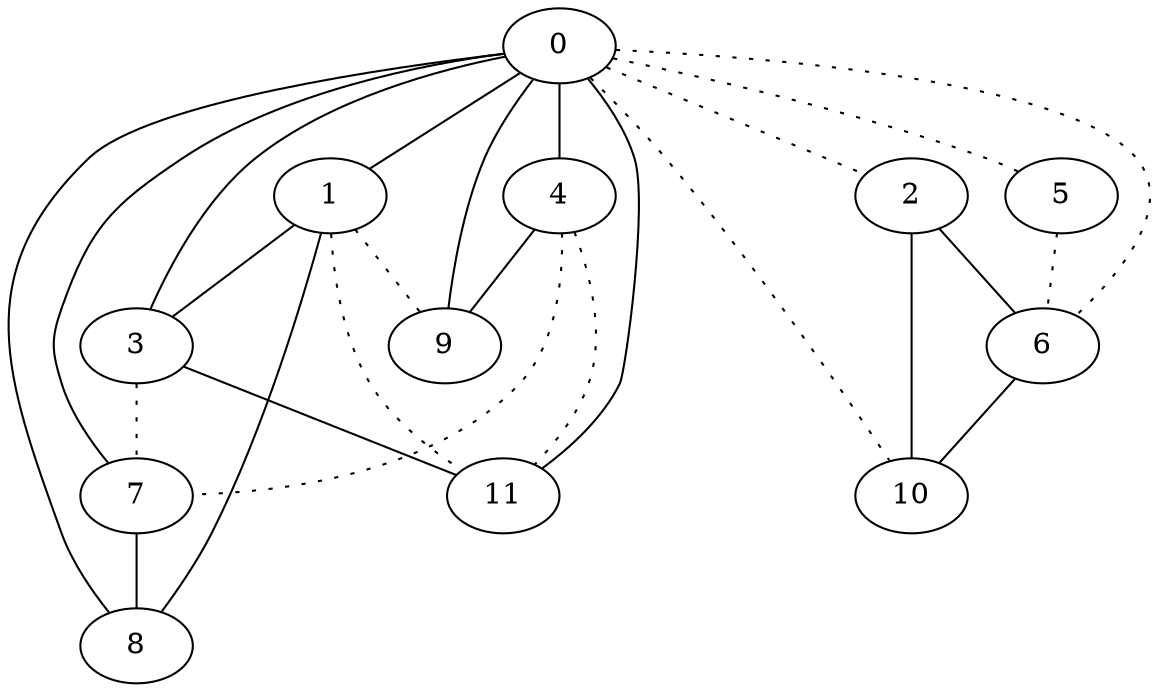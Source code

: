 graph {
a0 -- a1;
a0 -- a2 [style=dotted];
a0 -- a3;
a0 -- a4;
a0 -- a5 [style=dotted];
a0 -- a6 [style=dotted];
a0 -- a7;
a0 -- a8;
a0 -- a9;
a0 -- a10 [style=dotted];
a0 -- a11;
a1 -- a3;
a1 -- a8;
a1 -- a9 [style=dotted];
a1 -- a11 [style=dotted];
a2 -- a6;
a2 -- a10;
a3 -- a7 [style=dotted];
a3 -- a11;
a4 -- a7 [style=dotted];
a4 -- a9;
a4 -- a11 [style=dotted];
a5 -- a6 [style=dotted];
a6 -- a10;
a7 -- a8;
a0[label=0];
a1[label=1];
a2[label=2];
a3[label=3];
a4[label=4];
a5[label=5];
a6[label=6];
a7[label=7];
a8[label=8];
a9[label=9];
a10[label=10];
a11[label=11];
}

